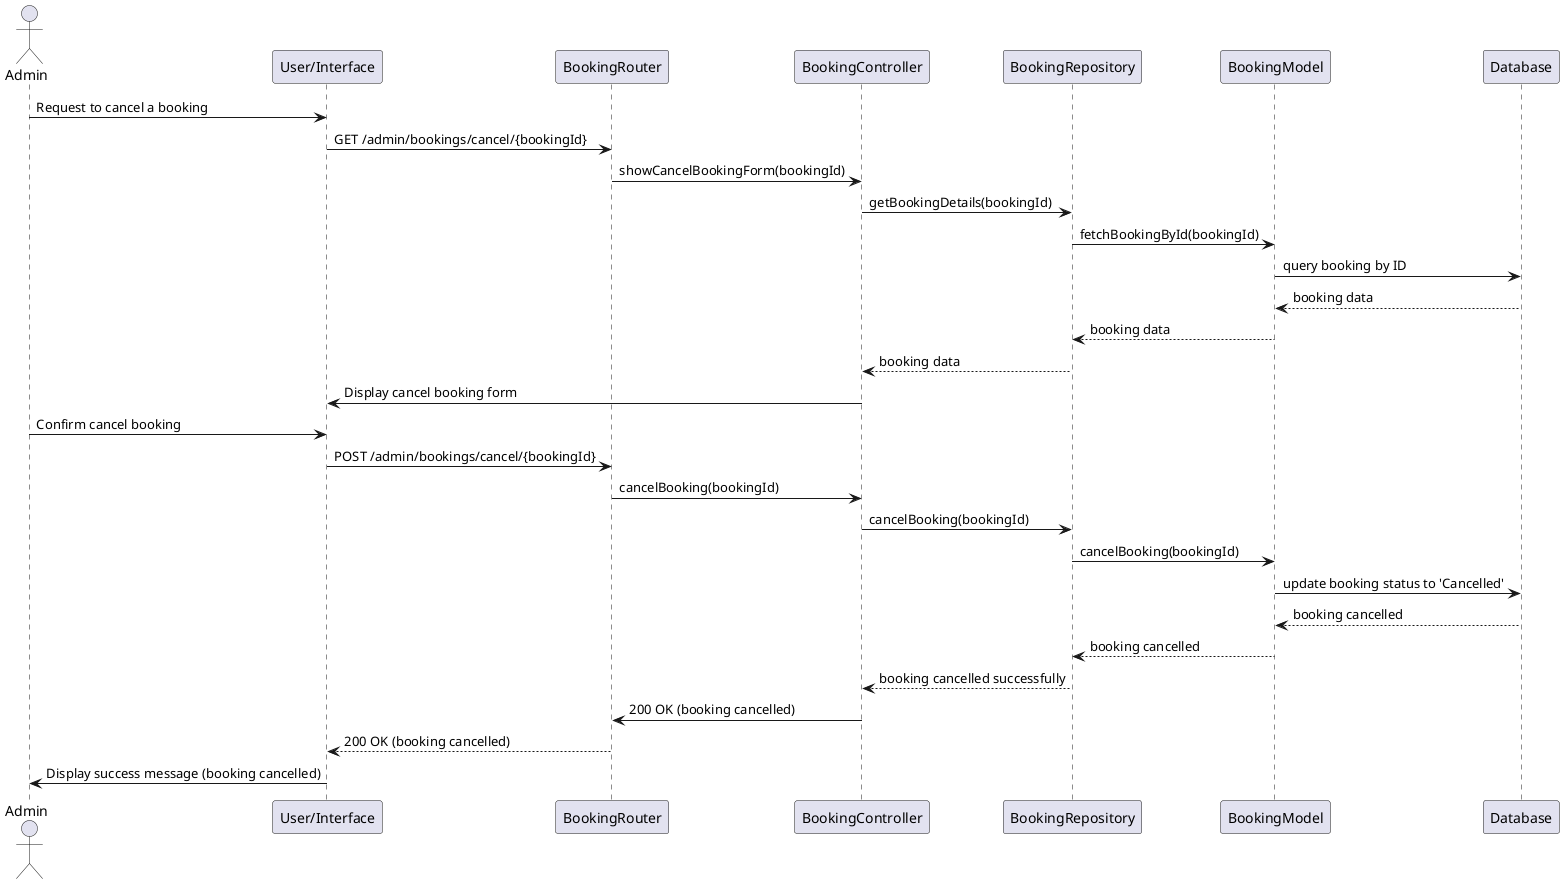 @startuml
actor Admin
participant "User/Interface" as UI
participant "BookingRouter" as Router
participant "BookingController" as Controller
participant "BookingRepository" as Repository
participant "BookingModel" as BookingModel
participant "Database" as DB

Admin -> UI: Request to cancel a booking
UI -> Router: GET /admin/bookings/cancel/{bookingId}
Router -> Controller: showCancelBookingForm(bookingId)
Controller -> Repository: getBookingDetails(bookingId)

Repository -> BookingModel: fetchBookingById(bookingId)
BookingModel -> DB: query booking by ID
DB --> BookingModel: booking data
BookingModel --> Repository: booking data
Repository --> Controller: booking data

Controller -> UI: Display cancel booking form

Admin -> UI: Confirm cancel booking
UI -> Router: POST /admin/bookings/cancel/{bookingId}
Router -> Controller: cancelBooking(bookingId)
Controller -> Repository: cancelBooking(bookingId)

Repository -> BookingModel: cancelBooking(bookingId)
BookingModel -> DB: update booking status to 'Cancelled'
DB --> BookingModel: booking cancelled
BookingModel --> Repository: booking cancelled
Repository --> Controller: booking cancelled successfully

Controller -> Router: 200 OK (booking cancelled)
Router --> UI: 200 OK (booking cancelled)
UI -> Admin: Display success message (booking cancelled)
@enduml
